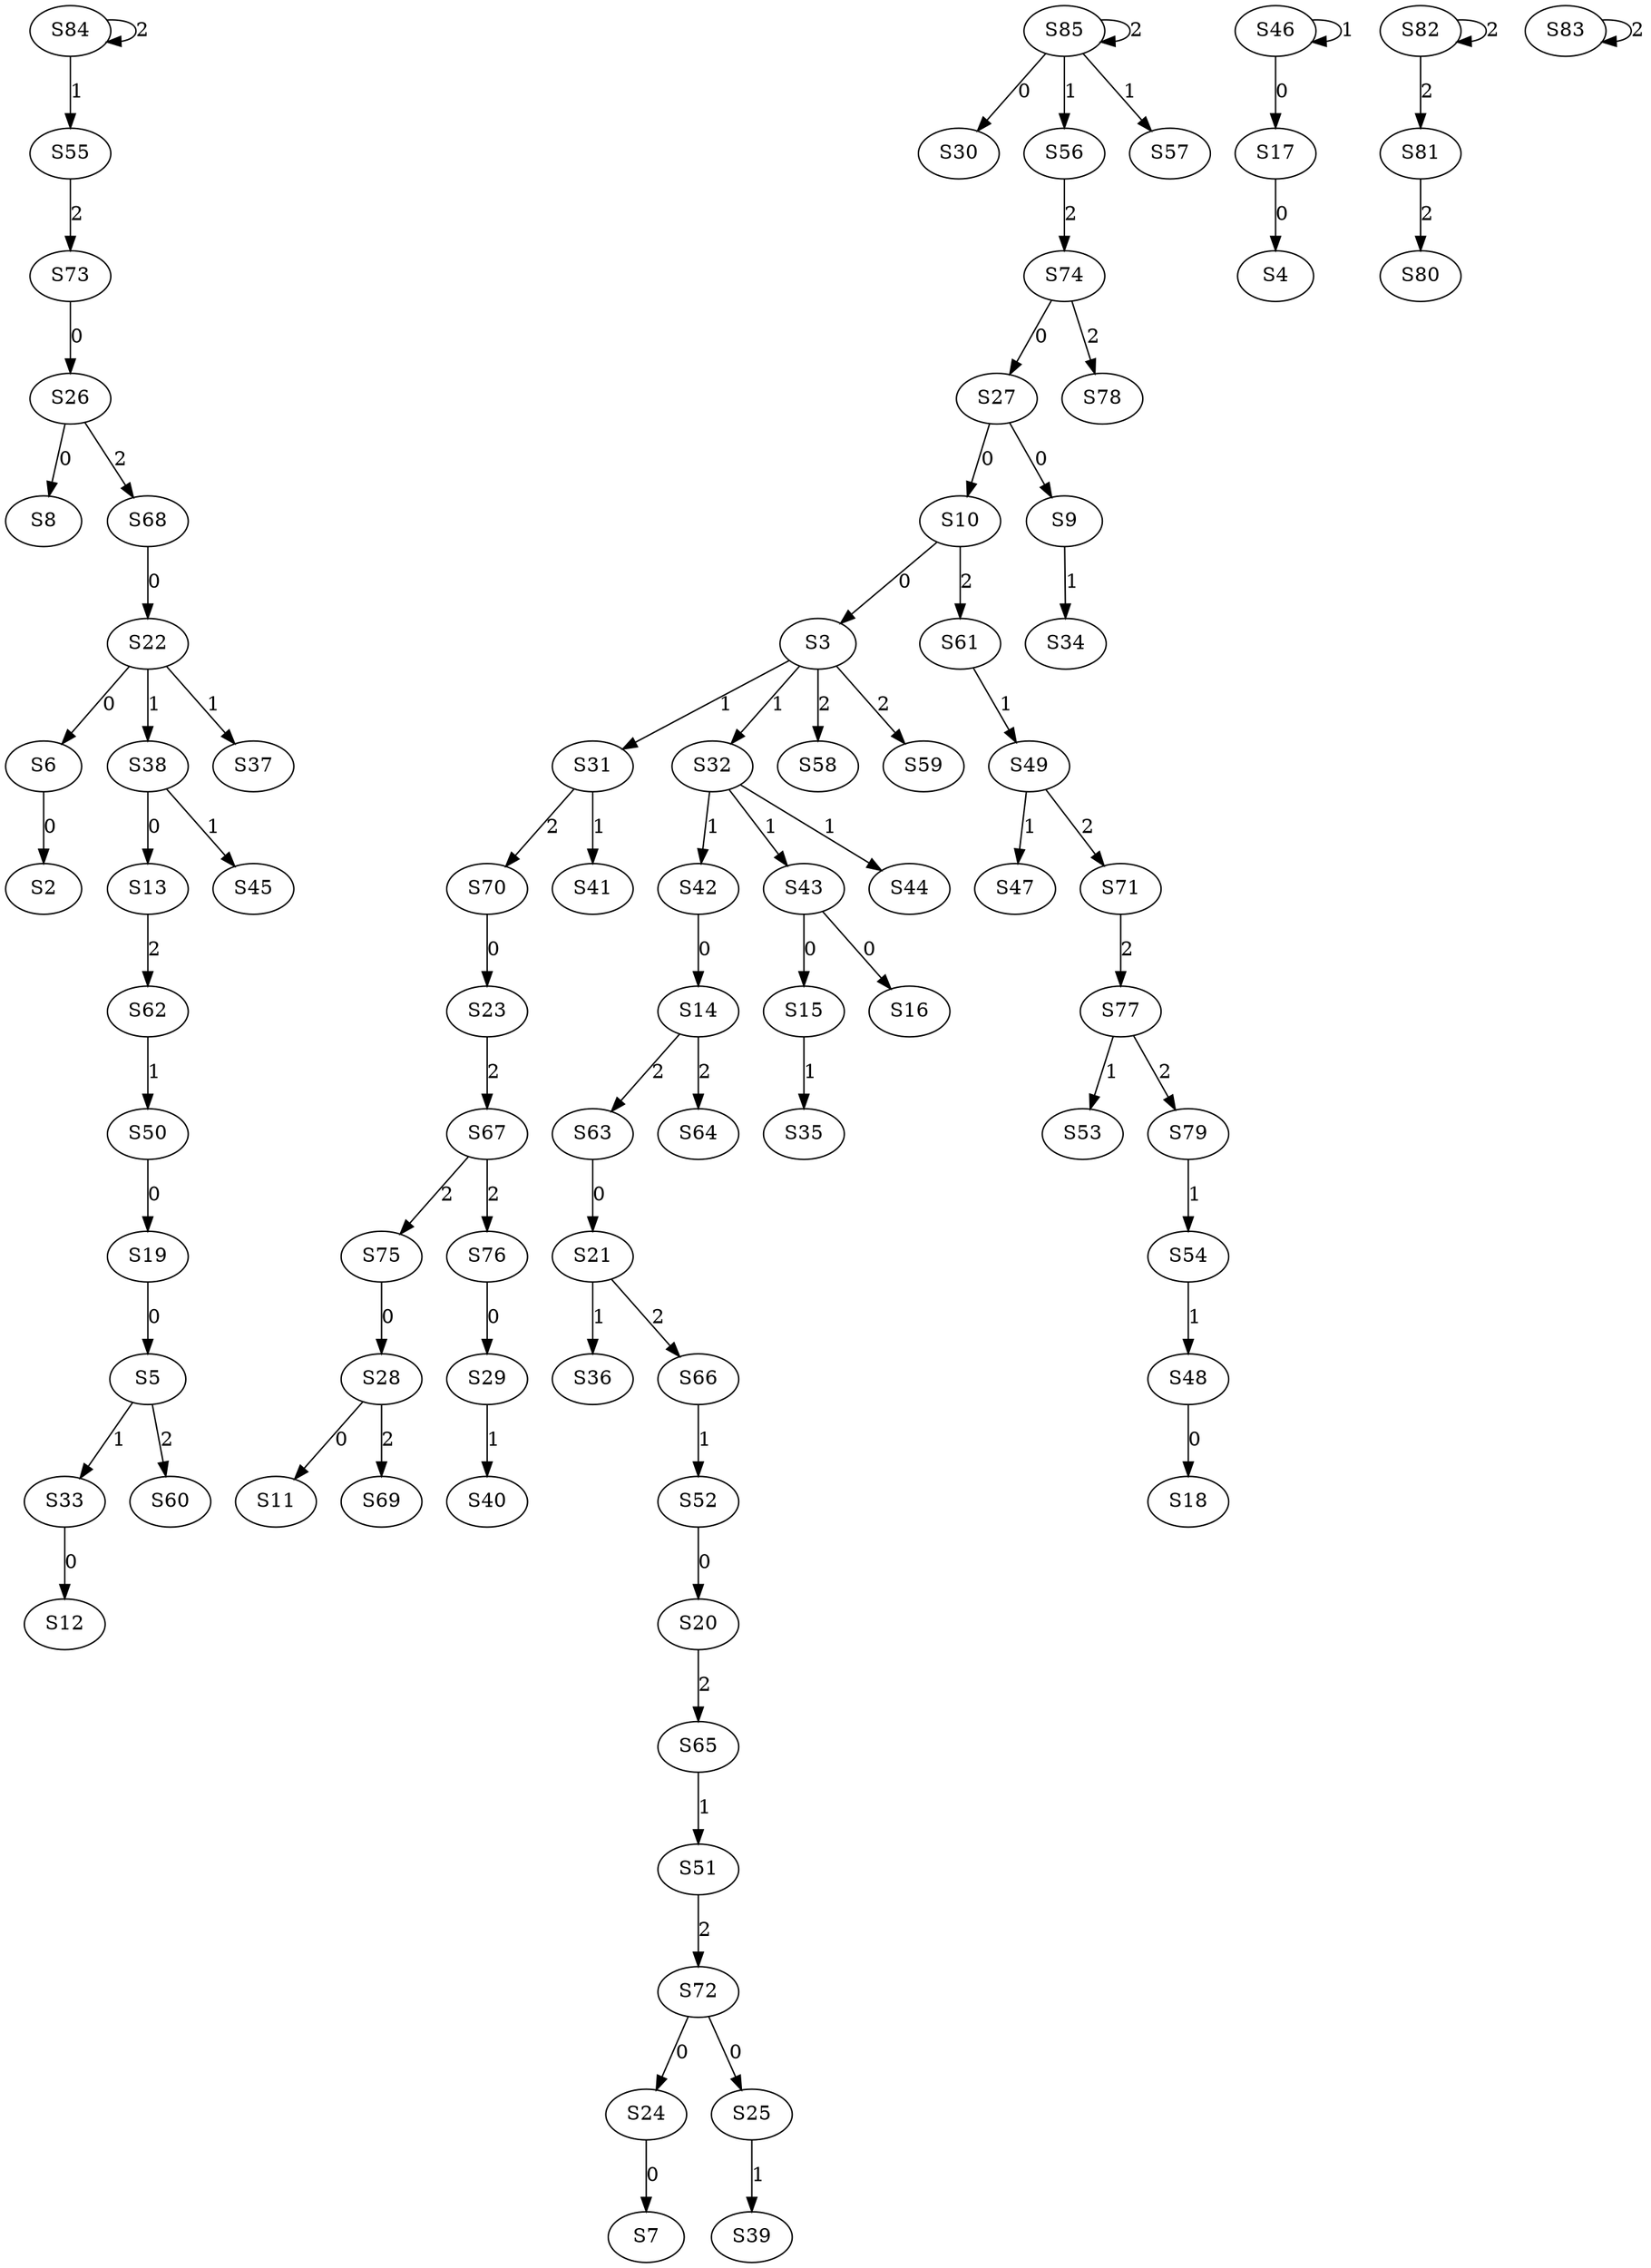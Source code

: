 strict digraph {
	S6 -> S2 [ label = 0 ];
	S10 -> S3 [ label = 0 ];
	S17 -> S4 [ label = 0 ];
	S19 -> S5 [ label = 0 ];
	S22 -> S6 [ label = 0 ];
	S24 -> S7 [ label = 0 ];
	S26 -> S8 [ label = 0 ];
	S27 -> S9 [ label = 0 ];
	S27 -> S10 [ label = 0 ];
	S28 -> S11 [ label = 0 ];
	S33 -> S12 [ label = 0 ];
	S38 -> S13 [ label = 0 ];
	S42 -> S14 [ label = 0 ];
	S43 -> S15 [ label = 0 ];
	S43 -> S16 [ label = 0 ];
	S46 -> S17 [ label = 0 ];
	S48 -> S18 [ label = 0 ];
	S50 -> S19 [ label = 0 ];
	S52 -> S20 [ label = 0 ];
	S63 -> S21 [ label = 0 ];
	S68 -> S22 [ label = 0 ];
	S70 -> S23 [ label = 0 ];
	S72 -> S24 [ label = 0 ];
	S72 -> S25 [ label = 0 ];
	S73 -> S26 [ label = 0 ];
	S74 -> S27 [ label = 0 ];
	S75 -> S28 [ label = 0 ];
	S76 -> S29 [ label = 0 ];
	S85 -> S30 [ label = 0 ];
	S3 -> S31 [ label = 1 ];
	S3 -> S32 [ label = 1 ];
	S5 -> S33 [ label = 1 ];
	S9 -> S34 [ label = 1 ];
	S15 -> S35 [ label = 1 ];
	S21 -> S36 [ label = 1 ];
	S22 -> S37 [ label = 1 ];
	S22 -> S38 [ label = 1 ];
	S25 -> S39 [ label = 1 ];
	S29 -> S40 [ label = 1 ];
	S31 -> S41 [ label = 1 ];
	S32 -> S42 [ label = 1 ];
	S32 -> S43 [ label = 1 ];
	S32 -> S44 [ label = 1 ];
	S38 -> S45 [ label = 1 ];
	S46 -> S46 [ label = 1 ];
	S49 -> S47 [ label = 1 ];
	S54 -> S48 [ label = 1 ];
	S61 -> S49 [ label = 1 ];
	S62 -> S50 [ label = 1 ];
	S65 -> S51 [ label = 1 ];
	S66 -> S52 [ label = 1 ];
	S77 -> S53 [ label = 1 ];
	S79 -> S54 [ label = 1 ];
	S84 -> S55 [ label = 1 ];
	S85 -> S56 [ label = 1 ];
	S85 -> S57 [ label = 1 ];
	S3 -> S58 [ label = 2 ];
	S3 -> S59 [ label = 2 ];
	S5 -> S60 [ label = 2 ];
	S10 -> S61 [ label = 2 ];
	S13 -> S62 [ label = 2 ];
	S14 -> S63 [ label = 2 ];
	S14 -> S64 [ label = 2 ];
	S20 -> S65 [ label = 2 ];
	S21 -> S66 [ label = 2 ];
	S23 -> S67 [ label = 2 ];
	S26 -> S68 [ label = 2 ];
	S28 -> S69 [ label = 2 ];
	S31 -> S70 [ label = 2 ];
	S49 -> S71 [ label = 2 ];
	S51 -> S72 [ label = 2 ];
	S55 -> S73 [ label = 2 ];
	S56 -> S74 [ label = 2 ];
	S67 -> S75 [ label = 2 ];
	S67 -> S76 [ label = 2 ];
	S71 -> S77 [ label = 2 ];
	S74 -> S78 [ label = 2 ];
	S77 -> S79 [ label = 2 ];
	S81 -> S80 [ label = 2 ];
	S82 -> S81 [ label = 2 ];
	S82 -> S82 [ label = 2 ];
	S83 -> S83 [ label = 2 ];
	S84 -> S84 [ label = 2 ];
	S85 -> S85 [ label = 2 ];
}